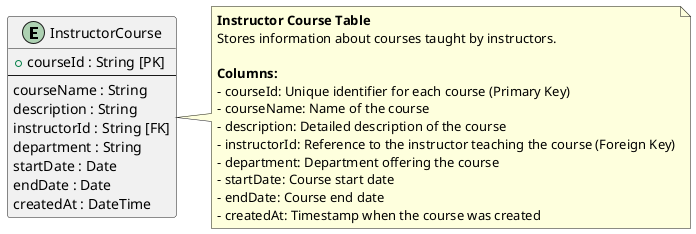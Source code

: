 @startuml
' Instructor Course Table Structure

skinparam entity {
  BackgroundColor #f06292
  BorderColor black
  FontColor black
}

entity "InstructorCourse" as InstructorCourse {
  + courseId : String [PK]
  --
  courseName : String
  description : String
  instructorId : String [FK]
  department : String
  startDate : Date
  endDate : Date
  createdAt : DateTime
}

note right of InstructorCourse
  **Instructor Course Table**
  Stores information about courses taught by instructors.
  
  **Columns:**
  - courseId: Unique identifier for each course (Primary Key)
  - courseName: Name of the course
  - description: Detailed description of the course
  - instructorId: Reference to the instructor teaching the course (Foreign Key)
  - department: Department offering the course
  - startDate: Course start date
  - endDate: Course end date
  - createdAt: Timestamp when the course was created
end note

@enduml
